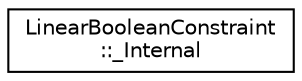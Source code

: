 digraph "Graphical Class Hierarchy"
{
 // LATEX_PDF_SIZE
  edge [fontname="Helvetica",fontsize="10",labelfontname="Helvetica",labelfontsize="10"];
  node [fontname="Helvetica",fontsize="10",shape=record];
  rankdir="LR";
  Node0 [label="LinearBooleanConstraint\l::_Internal",height=0.2,width=0.4,color="black", fillcolor="white", style="filled",URL="$classoperations__research_1_1sat_1_1_linear_boolean_constraint_1_1___internal.html",tooltip=" "];
}

